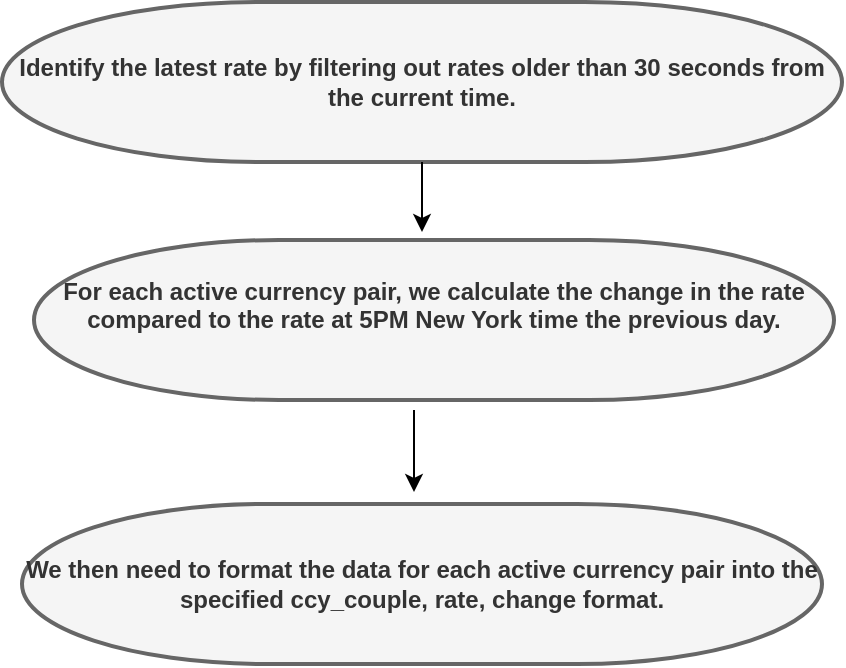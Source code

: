 <mxfile version="24.1.0" type="device" pages="2">
  <diagram name="Steps" id="PmKoecJNAGgryaWZlttT">
    <mxGraphModel dx="864" dy="508" grid="0" gridSize="10" guides="1" tooltips="1" connect="1" arrows="1" fold="1" page="1" pageScale="1" pageWidth="827" pageHeight="1169" background="#FFFFFF" math="0" shadow="0">
      <root>
        <mxCell id="0" />
        <mxCell id="1" parent="0" />
        <mxCell id="Ms-es6E2y1fagcPtXd-6-1" value="&lt;b&gt;Identify the latest rate by filtering out rates older than 30 seconds from the current time.&lt;/b&gt;" style="strokeWidth=2;html=1;shape=mxgraph.flowchart.terminator;whiteSpace=wrap;fillColor=#f5f5f5;fontColor=#333333;strokeColor=#666666;" vertex="1" parent="1">
          <mxGeometry x="168" y="31" width="420" height="80" as="geometry" />
        </mxCell>
        <mxCell id="Ms-es6E2y1fagcPtXd-6-2" value="&lt;b&gt;For each active currency pair, we calculate the change in the rate compared to the rate at 5PM New York time the previous day.&lt;/b&gt;&lt;div&gt;&lt;br&gt;&lt;/div&gt;" style="strokeWidth=2;html=1;shape=mxgraph.flowchart.terminator;whiteSpace=wrap;fillColor=#f5f5f5;fontColor=#333333;strokeColor=#666666;" vertex="1" parent="1">
          <mxGeometry x="184" y="150" width="400" height="80" as="geometry" />
        </mxCell>
        <mxCell id="Ms-es6E2y1fagcPtXd-6-3" value="&lt;b&gt;We then need to format the data for each active currency pair into the specified ccy_couple, rate, change format.&lt;/b&gt;" style="strokeWidth=2;html=1;shape=mxgraph.flowchart.terminator;whiteSpace=wrap;fillColor=#f5f5f5;fontColor=#333333;strokeColor=#666666;" vertex="1" parent="1">
          <mxGeometry x="178" y="282" width="400" height="80" as="geometry" />
        </mxCell>
        <mxCell id="Ms-es6E2y1fagcPtXd-6-13" value="" style="endArrow=classic;html=1;rounded=0;exitX=0.5;exitY=1;exitDx=0;exitDy=0;exitPerimeter=0;strokeColor=#000000;" edge="1" parent="1" source="Ms-es6E2y1fagcPtXd-6-1">
          <mxGeometry width="50" height="50" relative="1" as="geometry">
            <mxPoint x="387" y="283" as="sourcePoint" />
            <mxPoint x="378" y="146" as="targetPoint" />
          </mxGeometry>
        </mxCell>
        <mxCell id="Ms-es6E2y1fagcPtXd-6-14" value="" style="endArrow=classic;html=1;rounded=0;exitX=0.475;exitY=1.063;exitDx=0;exitDy=0;exitPerimeter=0;entryX=0.49;entryY=-0.075;entryDx=0;entryDy=0;entryPerimeter=0;strokeColor=#000000;" edge="1" parent="1" source="Ms-es6E2y1fagcPtXd-6-2" target="Ms-es6E2y1fagcPtXd-6-3">
          <mxGeometry width="50" height="50" relative="1" as="geometry">
            <mxPoint x="387" y="283" as="sourcePoint" />
            <mxPoint x="437" y="233" as="targetPoint" />
            <Array as="points">
              <mxPoint x="374" y="250" />
            </Array>
          </mxGeometry>
        </mxCell>
      </root>
    </mxGraphModel>
  </diagram>
  <diagram id="9Gc_x4Kdt_KTp9VLY3Tp" name="Basic Archtecture">
    <mxGraphModel dx="864" dy="508" grid="0" gridSize="10" guides="1" tooltips="1" connect="1" arrows="1" fold="1" page="1" pageScale="1" pageWidth="827" pageHeight="1169" background="#ffffff" math="0" shadow="0">
      <root>
        <mxCell id="0" />
        <mxCell id="1" parent="0" />
        <mxCell id="Ab69ESEwfsx8hINtSf06-2" value="&lt;b&gt;Data Source&lt;/b&gt;" style="rounded=1;whiteSpace=wrap;html=1;fillColor=#f5f5f5;fontColor=#333333;strokeColor=#666666;" vertex="1" parent="1">
          <mxGeometry x="76" y="95" width="120" height="60" as="geometry" />
        </mxCell>
        <mxCell id="Ab69ESEwfsx8hINtSf06-14" value="" style="edgeStyle=orthogonalEdgeStyle;rounded=0;orthogonalLoop=1;jettySize=auto;html=1;" edge="1" parent="1" source="Ab69ESEwfsx8hINtSf06-3" target="Ab69ESEwfsx8hINtSf06-4">
          <mxGeometry relative="1" as="geometry" />
        </mxCell>
        <mxCell id="Ab69ESEwfsx8hINtSf06-3" value="&lt;b&gt;Streaming Data&lt;/b&gt;&lt;div&gt;&lt;b&gt;(Processed uisng python)&lt;/b&gt;&lt;/div&gt;" style="rounded=1;whiteSpace=wrap;html=1;fillColor=#f5f5f5;fontColor=#333333;strokeColor=#666666;" vertex="1" parent="1">
          <mxGeometry x="233" y="93" width="120" height="60" as="geometry" />
        </mxCell>
        <mxCell id="Ab69ESEwfsx8hINtSf06-4" value="&lt;b&gt;Snowflake&lt;/b&gt;" style="rounded=1;whiteSpace=wrap;html=1;fillColor=#f5f5f5;fontColor=#333333;strokeColor=#666666;" vertex="1" parent="1">
          <mxGeometry x="382" y="90" width="120" height="60" as="geometry" />
        </mxCell>
        <mxCell id="Ab69ESEwfsx8hINtSf06-5" value="&lt;b&gt;Table: rates_sample&lt;/b&gt;" style="rounded=1;whiteSpace=wrap;html=1;fillColor=#f5f5f5;fontColor=#333333;strokeColor=#666666;" vertex="1" parent="1">
          <mxGeometry x="529" y="90" width="120" height="60" as="geometry" />
        </mxCell>
        <mxCell id="Ab69ESEwfsx8hINtSf06-10" value="" style="endArrow=classic;html=1;rounded=0;exitX=1;exitY=0.5;exitDx=0;exitDy=0;strokeColor=#000000;" edge="1" parent="1" source="Ab69ESEwfsx8hINtSf06-3">
          <mxGeometry width="50" height="50" relative="1" as="geometry">
            <mxPoint x="387" y="283" as="sourcePoint" />
            <mxPoint x="375" y="123" as="targetPoint" />
          </mxGeometry>
        </mxCell>
        <mxCell id="Ab69ESEwfsx8hINtSf06-11" value="" style="endArrow=classic;html=1;rounded=0;exitX=1;exitY=0.5;exitDx=0;exitDy=0;entryX=0;entryY=0.5;entryDx=0;entryDy=0;strokeColor=#000000;" edge="1" parent="1" source="Ab69ESEwfsx8hINtSf06-4" target="Ab69ESEwfsx8hINtSf06-5">
          <mxGeometry width="50" height="50" relative="1" as="geometry">
            <mxPoint x="387" y="283" as="sourcePoint" />
            <mxPoint x="437" y="233" as="targetPoint" />
          </mxGeometry>
        </mxCell>
        <mxCell id="Ab69ESEwfsx8hINtSf06-13" value="" style="endArrow=classic;html=1;rounded=0;exitX=1.017;exitY=0.4;exitDx=0;exitDy=0;exitPerimeter=0;strokeColor=#000000;" edge="1" parent="1" source="Ab69ESEwfsx8hINtSf06-2">
          <mxGeometry width="50" height="50" relative="1" as="geometry">
            <mxPoint x="387" y="283" as="sourcePoint" />
            <mxPoint x="231" y="119" as="targetPoint" />
          </mxGeometry>
        </mxCell>
      </root>
    </mxGraphModel>
  </diagram>
</mxfile>
